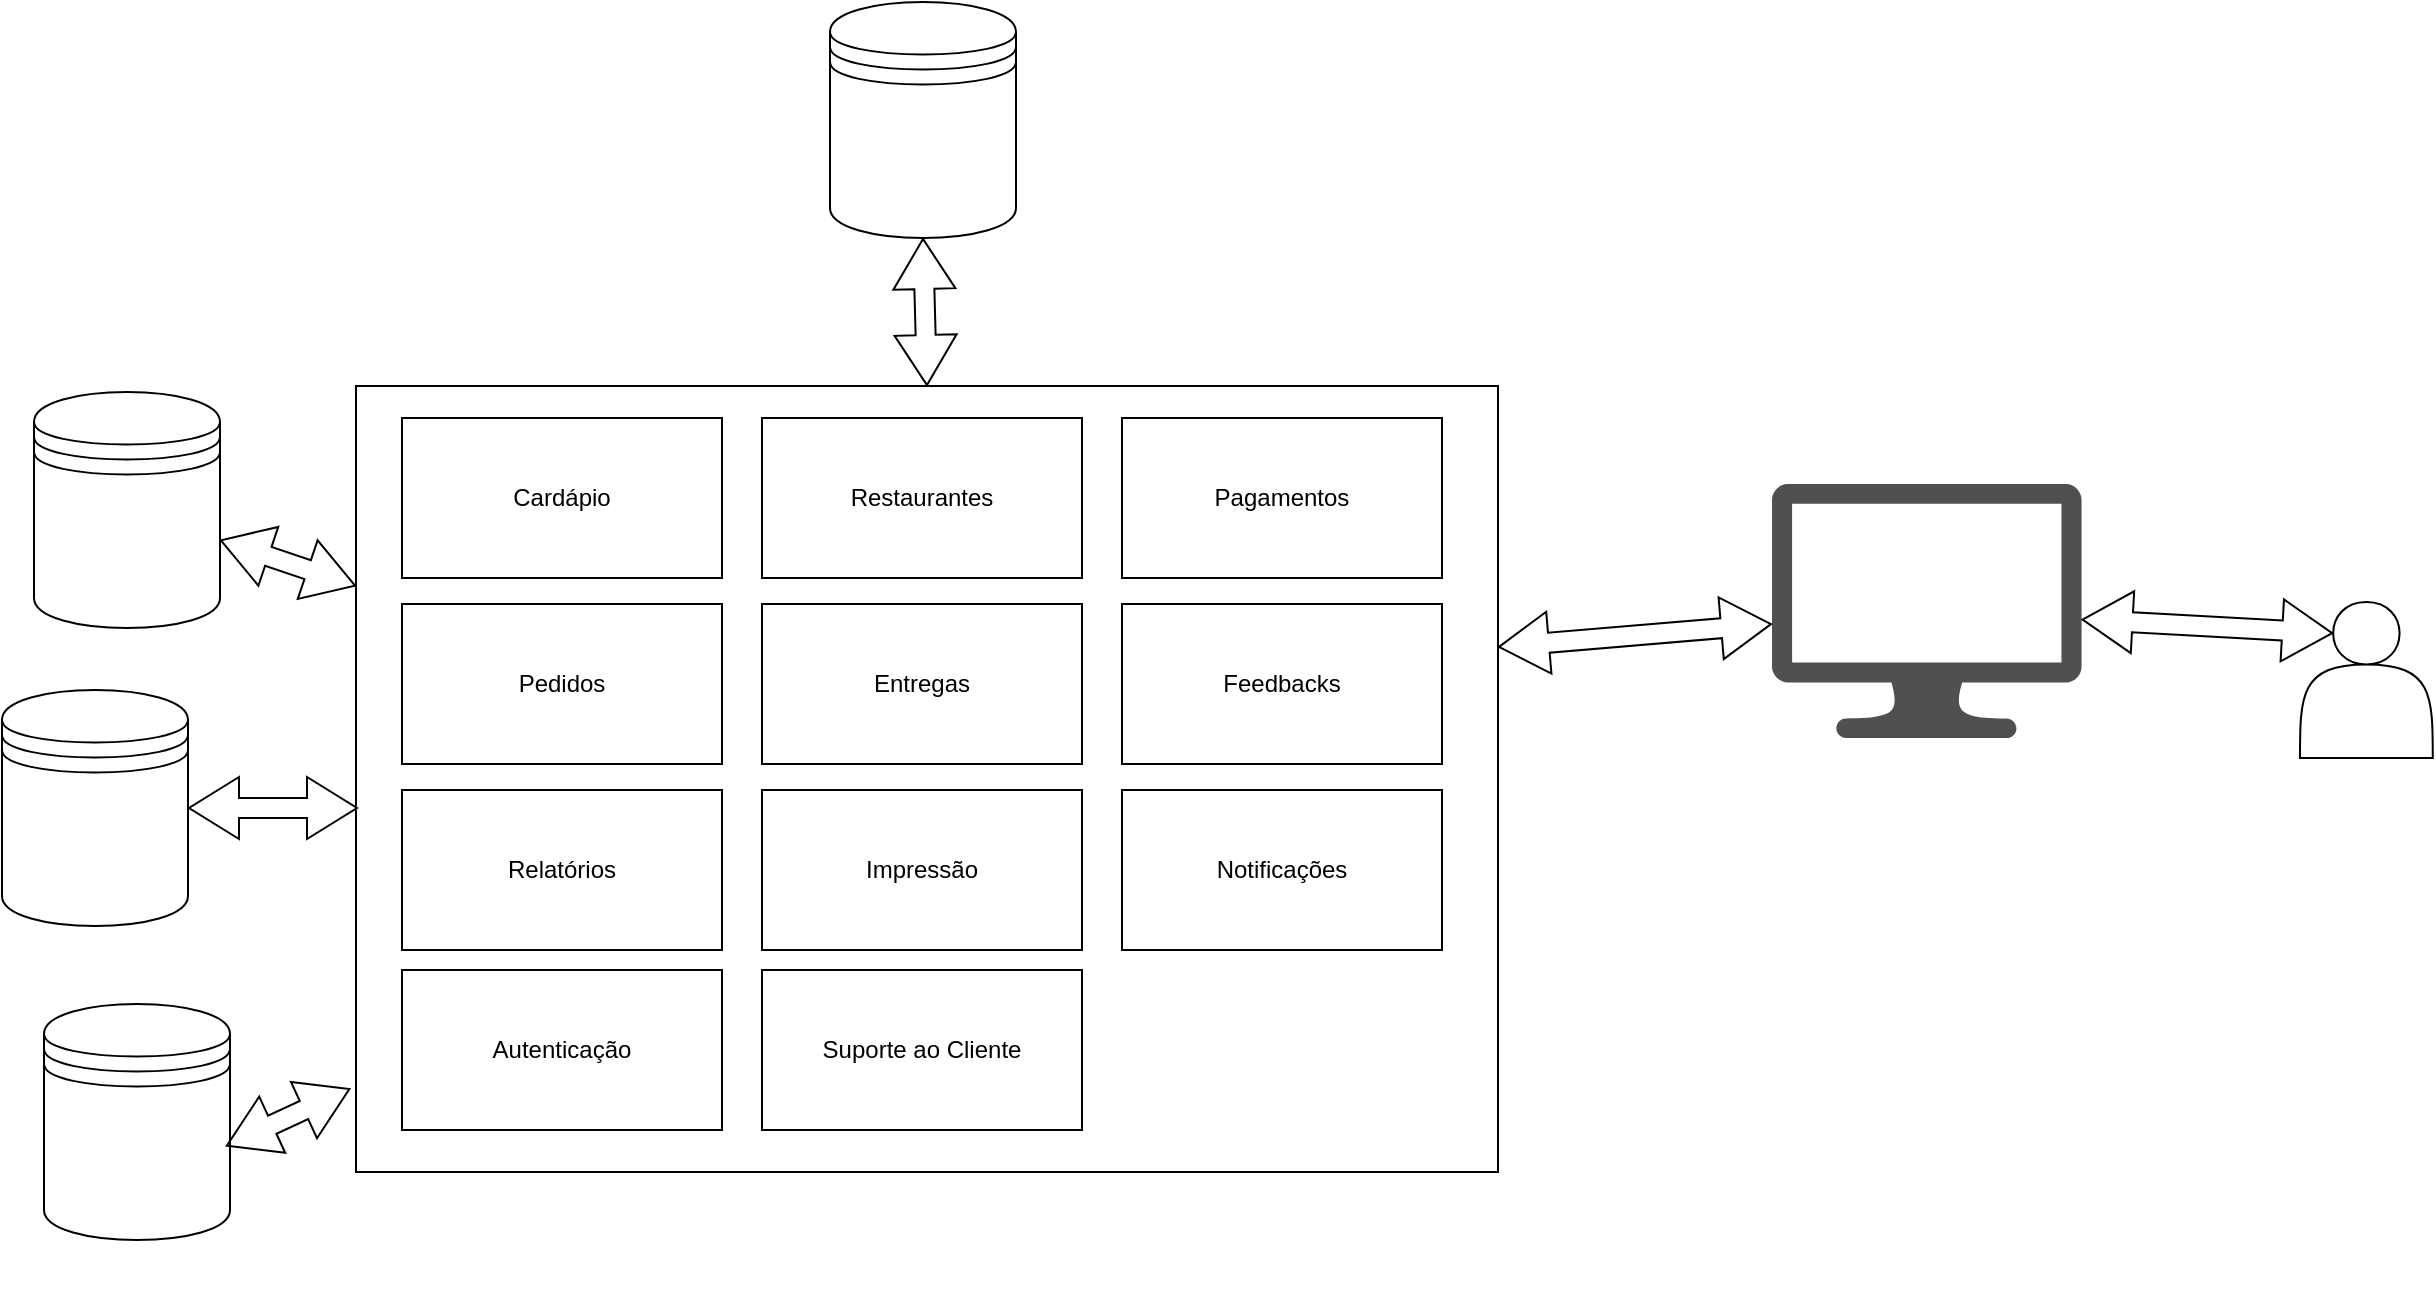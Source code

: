 <mxfile version="24.7.2" type="device" pages="2">
  <diagram name="visao_geral_v1" id="5uc5eZzFmnexhI0mi_-Z">
    <mxGraphModel dx="1527" dy="2083" grid="0" gridSize="10" guides="1" tooltips="1" connect="1" arrows="1" fold="1" page="1" pageScale="1" pageWidth="850" pageHeight="1100" math="0" shadow="0">
      <root>
        <mxCell id="0" />
        <mxCell id="1" parent="0" />
        <mxCell id="GKCVZmVKg9NLvZWB2qfk-12" value="" style="group" parent="1" vertex="1" connectable="0">
          <mxGeometry x="-362" y="-92" width="571" height="393" as="geometry" />
        </mxCell>
        <mxCell id="GKCVZmVKg9NLvZWB2qfk-11" value="" style="rounded=0;whiteSpace=wrap;html=1;movable=0;resizable=0;rotatable=0;deletable=0;editable=0;locked=1;connectable=0;" parent="GKCVZmVKg9NLvZWB2qfk-12" vertex="1">
          <mxGeometry width="571" height="393" as="geometry" />
        </mxCell>
        <mxCell id="GKCVZmVKg9NLvZWB2qfk-2" value="Restaurantes" style="rounded=0;whiteSpace=wrap;html=1;" parent="GKCVZmVKg9NLvZWB2qfk-12" vertex="1">
          <mxGeometry x="203" y="16" width="160" height="80" as="geometry" />
        </mxCell>
        <mxCell id="GKCVZmVKg9NLvZWB2qfk-3" value="&lt;div&gt;&lt;span style=&quot;background-color: initial;&quot;&gt;Cardápio&lt;/span&gt;&lt;br&gt;&lt;/div&gt;" style="rounded=0;whiteSpace=wrap;html=1;" parent="GKCVZmVKg9NLvZWB2qfk-12" vertex="1">
          <mxGeometry x="23" y="16" width="160" height="80" as="geometry" />
        </mxCell>
        <mxCell id="GKCVZmVKg9NLvZWB2qfk-4" value="Pedidos" style="rounded=0;whiteSpace=wrap;html=1;" parent="GKCVZmVKg9NLvZWB2qfk-12" vertex="1">
          <mxGeometry x="23" y="109" width="160" height="80" as="geometry" />
        </mxCell>
        <mxCell id="GKCVZmVKg9NLvZWB2qfk-5" value="Entregas" style="rounded=0;whiteSpace=wrap;html=1;" parent="GKCVZmVKg9NLvZWB2qfk-12" vertex="1">
          <mxGeometry x="203" y="109" width="160" height="80" as="geometry" />
        </mxCell>
        <mxCell id="GKCVZmVKg9NLvZWB2qfk-6" value="Pagamentos" style="rounded=0;whiteSpace=wrap;html=1;" parent="GKCVZmVKg9NLvZWB2qfk-12" vertex="1">
          <mxGeometry x="383" y="16" width="160" height="80" as="geometry" />
        </mxCell>
        <mxCell id="GKCVZmVKg9NLvZWB2qfk-7" value="Feedbacks" style="rounded=0;whiteSpace=wrap;html=1;" parent="GKCVZmVKg9NLvZWB2qfk-12" vertex="1">
          <mxGeometry x="383" y="109" width="160" height="80" as="geometry" />
        </mxCell>
        <mxCell id="GKCVZmVKg9NLvZWB2qfk-16" value="" style="shape=image;imageAspect=0;aspect=fixed;verticalLabelPosition=bottom;verticalAlign=top;image=https://go.dev/blog/go-brand/Go-Logo/PNG/Go-Logo_LightBlue.png;" parent="GKCVZmVKg9NLvZWB2qfk-12" vertex="1">
          <mxGeometry x="146" y="63.27" width="37" height="32.73" as="geometry" />
        </mxCell>
        <mxCell id="GKCVZmVKg9NLvZWB2qfk-26" value="" style="shape=image;imageAspect=0;aspect=fixed;verticalLabelPosition=bottom;verticalAlign=top;image=https://go.dev/blog/go-brand/Go-Logo/PNG/Go-Logo_LightBlue.png;" parent="GKCVZmVKg9NLvZWB2qfk-12" vertex="1">
          <mxGeometry x="146" y="156.27" width="37" height="32.73" as="geometry" />
        </mxCell>
        <mxCell id="GKCVZmVKg9NLvZWB2qfk-30" value="" style="shape=image;imageAspect=0;aspect=fixed;verticalLabelPosition=bottom;verticalAlign=top;image=https://go.dev/blog/go-brand/Go-Logo/PNG/Go-Logo_LightBlue.png;" parent="GKCVZmVKg9NLvZWB2qfk-12" vertex="1">
          <mxGeometry x="506" y="63.27" width="37" height="32.73" as="geometry" />
        </mxCell>
        <mxCell id="GKCVZmVKg9NLvZWB2qfk-29" value="" style="shape=image;imageAspect=0;aspect=fixed;verticalLabelPosition=bottom;verticalAlign=top;image=https://go.dev/blog/go-brand/Go-Logo/PNG/Go-Logo_LightBlue.png;" parent="GKCVZmVKg9NLvZWB2qfk-12" vertex="1">
          <mxGeometry x="506" y="156.27" width="37" height="32.73" as="geometry" />
        </mxCell>
        <mxCell id="GKCVZmVKg9NLvZWB2qfk-28" value="" style="shape=image;imageAspect=0;aspect=fixed;verticalLabelPosition=bottom;verticalAlign=top;image=https://go.dev/blog/go-brand/Go-Logo/PNG/Go-Logo_LightBlue.png;" parent="GKCVZmVKg9NLvZWB2qfk-12" vertex="1">
          <mxGeometry x="326" y="63.27" width="37" height="32.73" as="geometry" />
        </mxCell>
        <mxCell id="GKCVZmVKg9NLvZWB2qfk-27" value="" style="shape=image;imageAspect=0;aspect=fixed;verticalLabelPosition=bottom;verticalAlign=top;image=https://go.dev/blog/go-brand/Go-Logo/PNG/Go-Logo_LightBlue.png;" parent="GKCVZmVKg9NLvZWB2qfk-12" vertex="1">
          <mxGeometry x="326" y="156.27" width="37" height="32.73" as="geometry" />
        </mxCell>
        <mxCell id="GKCVZmVKg9NLvZWB2qfk-68" value="Impressão" style="rounded=0;whiteSpace=wrap;html=1;" parent="GKCVZmVKg9NLvZWB2qfk-12" vertex="1">
          <mxGeometry x="203" y="202" width="160" height="80" as="geometry" />
        </mxCell>
        <mxCell id="GKCVZmVKg9NLvZWB2qfk-84" value="" style="shape=image;imageAspect=0;aspect=fixed;verticalLabelPosition=bottom;verticalAlign=top;image=https://go.dev/blog/go-brand/Go-Logo/PNG/Go-Logo_LightBlue.png;" parent="GKCVZmVKg9NLvZWB2qfk-12" vertex="1">
          <mxGeometry x="326" y="249.27" width="37" height="32.73" as="geometry" />
        </mxCell>
        <mxCell id="NfL9geDj6Us_AQXzqCHF-17" value="Notificações" style="rounded=0;whiteSpace=wrap;html=1;" vertex="1" parent="GKCVZmVKg9NLvZWB2qfk-12">
          <mxGeometry x="383" y="202" width="160" height="80" as="geometry" />
        </mxCell>
        <mxCell id="NfL9geDj6Us_AQXzqCHF-18" value="" style="shape=image;imageAspect=0;aspect=fixed;verticalLabelPosition=bottom;verticalAlign=top;image=https://go.dev/blog/go-brand/Go-Logo/PNG/Go-Logo_LightBlue.png;" vertex="1" parent="GKCVZmVKg9NLvZWB2qfk-12">
          <mxGeometry x="506" y="249.27" width="37" height="32.73" as="geometry" />
        </mxCell>
        <mxCell id="NfL9geDj6Us_AQXzqCHF-19" value="Relatórios" style="rounded=0;whiteSpace=wrap;html=1;" vertex="1" parent="GKCVZmVKg9NLvZWB2qfk-12">
          <mxGeometry x="23" y="202" width="160" height="80" as="geometry" />
        </mxCell>
        <mxCell id="NfL9geDj6Us_AQXzqCHF-20" value="" style="shape=image;imageAspect=0;aspect=fixed;verticalLabelPosition=bottom;verticalAlign=top;image=https://go.dev/blog/go-brand/Go-Logo/PNG/Go-Logo_LightBlue.png;" vertex="1" parent="GKCVZmVKg9NLvZWB2qfk-12">
          <mxGeometry x="146" y="249.27" width="37" height="32.73" as="geometry" />
        </mxCell>
        <mxCell id="NfL9geDj6Us_AQXzqCHF-21" value="Suporte ao Cliente" style="rounded=0;whiteSpace=wrap;html=1;" vertex="1" parent="GKCVZmVKg9NLvZWB2qfk-12">
          <mxGeometry x="203" y="292" width="160" height="80" as="geometry" />
        </mxCell>
        <mxCell id="NfL9geDj6Us_AQXzqCHF-22" value="" style="shape=image;imageAspect=0;aspect=fixed;verticalLabelPosition=bottom;verticalAlign=top;image=https://go.dev/blog/go-brand/Go-Logo/PNG/Go-Logo_LightBlue.png;" vertex="1" parent="GKCVZmVKg9NLvZWB2qfk-12">
          <mxGeometry x="326" y="339.27" width="37" height="32.73" as="geometry" />
        </mxCell>
        <mxCell id="NfL9geDj6Us_AQXzqCHF-27" value="Autenticação" style="rounded=0;whiteSpace=wrap;html=1;" vertex="1" parent="GKCVZmVKg9NLvZWB2qfk-12">
          <mxGeometry x="23" y="292" width="160" height="80" as="geometry" />
        </mxCell>
        <mxCell id="NfL9geDj6Us_AQXzqCHF-28" value="" style="shape=image;imageAspect=0;aspect=fixed;verticalLabelPosition=bottom;verticalAlign=top;image=https://go.dev/blog/go-brand/Go-Logo/PNG/Go-Logo_LightBlue.png;" vertex="1" parent="GKCVZmVKg9NLvZWB2qfk-12">
          <mxGeometry x="146" y="339.27" width="37" height="32.73" as="geometry" />
        </mxCell>
        <mxCell id="GKCVZmVKg9NLvZWB2qfk-14" value="" style="shape=actor;whiteSpace=wrap;html=1;" parent="1" vertex="1">
          <mxGeometry x="610" y="16" width="66.39" height="78" as="geometry" />
        </mxCell>
        <mxCell id="GKCVZmVKg9NLvZWB2qfk-15" value="" style="shape=image;imageAspect=0;aspect=fixed;verticalLabelPosition=bottom;verticalAlign=top;image=https://logos-world.net/wp-content/uploads/2021/02/Docker-Logo.png;" parent="1" vertex="1">
          <mxGeometry x="-119" y="303" width="102.94" height="58" as="geometry" />
        </mxCell>
        <mxCell id="GKCVZmVKg9NLvZWB2qfk-32" value="" style="group" parent="1" vertex="1" connectable="0">
          <mxGeometry x="-523" y="-89" width="93" height="118" as="geometry" />
        </mxCell>
        <mxCell id="GKCVZmVKg9NLvZWB2qfk-13" value="" style="shape=datastore;whiteSpace=wrap;html=1;" parent="GKCVZmVKg9NLvZWB2qfk-32" vertex="1">
          <mxGeometry width="93" height="118" as="geometry" />
        </mxCell>
        <mxCell id="GKCVZmVKg9NLvZWB2qfk-31" value="" style="shape=image;imageAspect=0;aspect=fixed;verticalLabelPosition=bottom;verticalAlign=top;image=https://cdn.icon-icons.com/icons2/2415/PNG/512/mongodb_original_wordmark_logo_icon_146425.png;" parent="GKCVZmVKg9NLvZWB2qfk-32" vertex="1">
          <mxGeometry x="18.75" y="55" width="55.5" height="55.5" as="geometry" />
        </mxCell>
        <mxCell id="GKCVZmVKg9NLvZWB2qfk-33" value="" style="group" parent="1" vertex="1" connectable="0">
          <mxGeometry x="-518" y="217" width="93" height="118" as="geometry" />
        </mxCell>
        <mxCell id="GKCVZmVKg9NLvZWB2qfk-34" value="" style="shape=datastore;whiteSpace=wrap;html=1;" parent="GKCVZmVKg9NLvZWB2qfk-33" vertex="1">
          <mxGeometry width="93" height="118" as="geometry" />
        </mxCell>
        <mxCell id="GKCVZmVKg9NLvZWB2qfk-35" value="" style="shape=image;imageAspect=0;aspect=fixed;verticalLabelPosition=bottom;verticalAlign=top;image=https://upload.wikimedia.org/wikipedia/labs/8/8e/Mysql_logo.png;" parent="GKCVZmVKg9NLvZWB2qfk-33" vertex="1">
          <mxGeometry x="14.02" y="56" width="64.96" height="34" as="geometry" />
        </mxCell>
        <mxCell id="GKCVZmVKg9NLvZWB2qfk-41" value="" style="sketch=0;pointerEvents=1;shadow=0;dashed=0;html=1;strokeColor=none;fillColor=#505050;labelPosition=center;verticalLabelPosition=bottom;verticalAlign=top;outlineConnect=0;align=center;shape=mxgraph.office.devices.lcd_monitor;" parent="1" vertex="1">
          <mxGeometry x="346" y="-43" width="154.78" height="127" as="geometry" />
        </mxCell>
        <mxCell id="GKCVZmVKg9NLvZWB2qfk-42" value="" style="shape=flexArrow;endArrow=classic;startArrow=classic;html=1;rounded=0;fontSize=12;startSize=8;endSize=8;curved=1;exitX=1;exitY=0.627;exitDx=0;exitDy=0;exitPerimeter=0;" parent="1" source="GKCVZmVKg9NLvZWB2qfk-13" target="GKCVZmVKg9NLvZWB2qfk-11" edge="1">
          <mxGeometry width="100" height="100" relative="1" as="geometry">
            <mxPoint x="-446" y="47" as="sourcePoint" />
            <mxPoint x="-346" y="-53" as="targetPoint" />
          </mxGeometry>
        </mxCell>
        <mxCell id="GKCVZmVKg9NLvZWB2qfk-43" value="" style="shape=flexArrow;endArrow=classic;startArrow=classic;html=1;rounded=0;fontSize=12;startSize=8;endSize=8;curved=1;exitX=0.978;exitY=0.602;exitDx=0;exitDy=0;exitPerimeter=0;entryX=-0.005;entryY=0.894;entryDx=0;entryDy=0;entryPerimeter=0;" parent="1" source="GKCVZmVKg9NLvZWB2qfk-34" target="GKCVZmVKg9NLvZWB2qfk-11" edge="1">
          <mxGeometry width="100" height="100" relative="1" as="geometry">
            <mxPoint x="-417" y="151" as="sourcePoint" />
            <mxPoint x="-351" y="165" as="targetPoint" />
          </mxGeometry>
        </mxCell>
        <mxCell id="GKCVZmVKg9NLvZWB2qfk-44" value="" style="shape=flexArrow;endArrow=classic;startArrow=classic;html=1;rounded=0;fontSize=12;startSize=8;endSize=8;curved=1;exitX=1;exitY=0.332;exitDx=0;exitDy=0;exitPerimeter=0;" parent="1" source="GKCVZmVKg9NLvZWB2qfk-11" target="GKCVZmVKg9NLvZWB2qfk-41" edge="1">
          <mxGeometry width="100" height="100" relative="1" as="geometry">
            <mxPoint x="240" y="32" as="sourcePoint" />
            <mxPoint x="306" y="46" as="targetPoint" />
          </mxGeometry>
        </mxCell>
        <mxCell id="GKCVZmVKg9NLvZWB2qfk-45" value="" style="shape=flexArrow;endArrow=classic;startArrow=classic;html=1;rounded=0;fontSize=12;startSize=8;endSize=8;curved=1;entryX=0.25;entryY=0.2;entryDx=0;entryDy=0;entryPerimeter=0;" parent="1" source="GKCVZmVKg9NLvZWB2qfk-41" target="GKCVZmVKg9NLvZWB2qfk-14" edge="1">
          <mxGeometry width="100" height="100" relative="1" as="geometry">
            <mxPoint x="525" y="41" as="sourcePoint" />
            <mxPoint x="591" y="55" as="targetPoint" />
          </mxGeometry>
        </mxCell>
        <mxCell id="GKCVZmVKg9NLvZWB2qfk-46" value="" style="shape=image;imageAspect=0;aspect=fixed;verticalLabelPosition=bottom;verticalAlign=top;image=https://cdn1.iconfinder.com/data/icons/programing-development-8/24/react_logo-512.png;" parent="1" vertex="1">
          <mxGeometry x="399.89" y="-18" width="47" height="47" as="geometry" />
        </mxCell>
        <mxCell id="GKCVZmVKg9NLvZWB2qfk-49" value="" style="group" parent="1" vertex="1" connectable="0">
          <mxGeometry x="-125" y="-284" width="93" height="118" as="geometry" />
        </mxCell>
        <mxCell id="GKCVZmVKg9NLvZWB2qfk-50" value="" style="shape=datastore;whiteSpace=wrap;html=1;" parent="GKCVZmVKg9NLvZWB2qfk-49" vertex="1">
          <mxGeometry width="93" height="118" as="geometry" />
        </mxCell>
        <mxCell id="GKCVZmVKg9NLvZWB2qfk-51" value="" style="shape=image;imageAspect=0;aspect=fixed;verticalLabelPosition=bottom;verticalAlign=top;image=https://static-00.iconduck.com/assets.00/rabbitmq-icon-484x512-s9lfaapn.png;" parent="GKCVZmVKg9NLvZWB2qfk-49" vertex="1">
          <mxGeometry x="18.75" y="55" width="56" height="59" as="geometry" />
        </mxCell>
        <mxCell id="GKCVZmVKg9NLvZWB2qfk-52" value="" style="shape=flexArrow;endArrow=classic;startArrow=classic;html=1;rounded=0;fontSize=12;startSize=8;endSize=8;curved=1;exitX=0.5;exitY=1;exitDx=0;exitDy=0;entryX=0.5;entryY=0;entryDx=0;entryDy=0;" parent="1" source="GKCVZmVKg9NLvZWB2qfk-50" target="GKCVZmVKg9NLvZWB2qfk-11" edge="1">
          <mxGeometry width="100" height="100" relative="1" as="geometry">
            <mxPoint x="-181" y="-129" as="sourcePoint" />
            <mxPoint x="-115" y="-115" as="targetPoint" />
          </mxGeometry>
        </mxCell>
        <mxCell id="NfL9geDj6Us_AQXzqCHF-23" value="" style="group" vertex="1" connectable="0" parent="1">
          <mxGeometry x="-539" y="60" width="93" height="118" as="geometry" />
        </mxCell>
        <mxCell id="NfL9geDj6Us_AQXzqCHF-24" value="" style="shape=datastore;whiteSpace=wrap;html=1;" vertex="1" parent="NfL9geDj6Us_AQXzqCHF-23">
          <mxGeometry width="93" height="118" as="geometry" />
        </mxCell>
        <mxCell id="NfL9geDj6Us_AQXzqCHF-25" value="" style="shape=image;imageAspect=0;aspect=fixed;verticalLabelPosition=bottom;verticalAlign=top;image=https://upload.wikimedia.org/wikipedia/commons/2/29/Postgresql_elephant.svg;" vertex="1" parent="NfL9geDj6Us_AQXzqCHF-23">
          <mxGeometry x="20.79" y="56" width="51.42" height="53" as="geometry" />
        </mxCell>
        <mxCell id="NfL9geDj6Us_AQXzqCHF-26" value="" style="shape=flexArrow;endArrow=classic;startArrow=classic;html=1;rounded=0;fontSize=12;startSize=8;endSize=8;curved=1;exitX=1;exitY=0.5;exitDx=0;exitDy=0;" edge="1" parent="1" source="NfL9geDj6Us_AQXzqCHF-24">
          <mxGeometry width="100" height="100" relative="1" as="geometry">
            <mxPoint x="-420" y="-5" as="sourcePoint" />
            <mxPoint x="-361" y="119" as="targetPoint" />
          </mxGeometry>
        </mxCell>
      </root>
    </mxGraphModel>
  </diagram>
  <diagram id="KmqQyn0AeFdonkoGVXKj" name="restaurant_service_v1">
    <mxGraphModel dx="474" dy="688" grid="1" gridSize="10" guides="1" tooltips="1" connect="1" arrows="1" fold="1" page="1" pageScale="1" pageWidth="850" pageHeight="1100" math="0" shadow="0">
      <root>
        <mxCell id="0" />
        <mxCell id="1" parent="0" />
        <mxCell id="wcyGFwKkTIFlLM4KIs27-1" value="" style="rounded=0;whiteSpace=wrap;html=1;" vertex="1" parent="1">
          <mxGeometry x="70" y="150" width="390" height="130" as="geometry" />
        </mxCell>
        <mxCell id="wcyGFwKkTIFlLM4KIs27-2" value="" style="rounded=0;whiteSpace=wrap;html=1;" vertex="1" parent="1">
          <mxGeometry x="70" y="290" width="390" height="130" as="geometry" />
        </mxCell>
        <mxCell id="wcyGFwKkTIFlLM4KIs27-3" value="" style="rounded=0;whiteSpace=wrap;html=1;" vertex="1" parent="1">
          <mxGeometry x="70" y="430" width="390" height="130" as="geometry" />
        </mxCell>
        <mxCell id="wcyGFwKkTIFlLM4KIs27-4" value="Transport Layer" style="text;html=1;align=center;verticalAlign=middle;whiteSpace=wrap;rounded=0;" vertex="1" parent="1">
          <mxGeometry x="70" y="150" width="390" height="30" as="geometry" />
        </mxCell>
        <mxCell id="wcyGFwKkTIFlLM4KIs27-5" value="Endpoints&lt;span style=&quot;background-color: initial;&quot;&gt;&amp;nbsp;Layer&lt;/span&gt;" style="text;html=1;align=center;verticalAlign=middle;whiteSpace=wrap;rounded=0;" vertex="1" parent="1">
          <mxGeometry x="70" y="290" width="390" height="30" as="geometry" />
        </mxCell>
        <mxCell id="wcyGFwKkTIFlLM4KIs27-6" value="Services Layer" style="text;html=1;align=center;verticalAlign=middle;whiteSpace=wrap;rounded=0;" vertex="1" parent="1">
          <mxGeometry x="70" y="430" width="390" height="30" as="geometry" />
        </mxCell>
      </root>
    </mxGraphModel>
  </diagram>
</mxfile>

